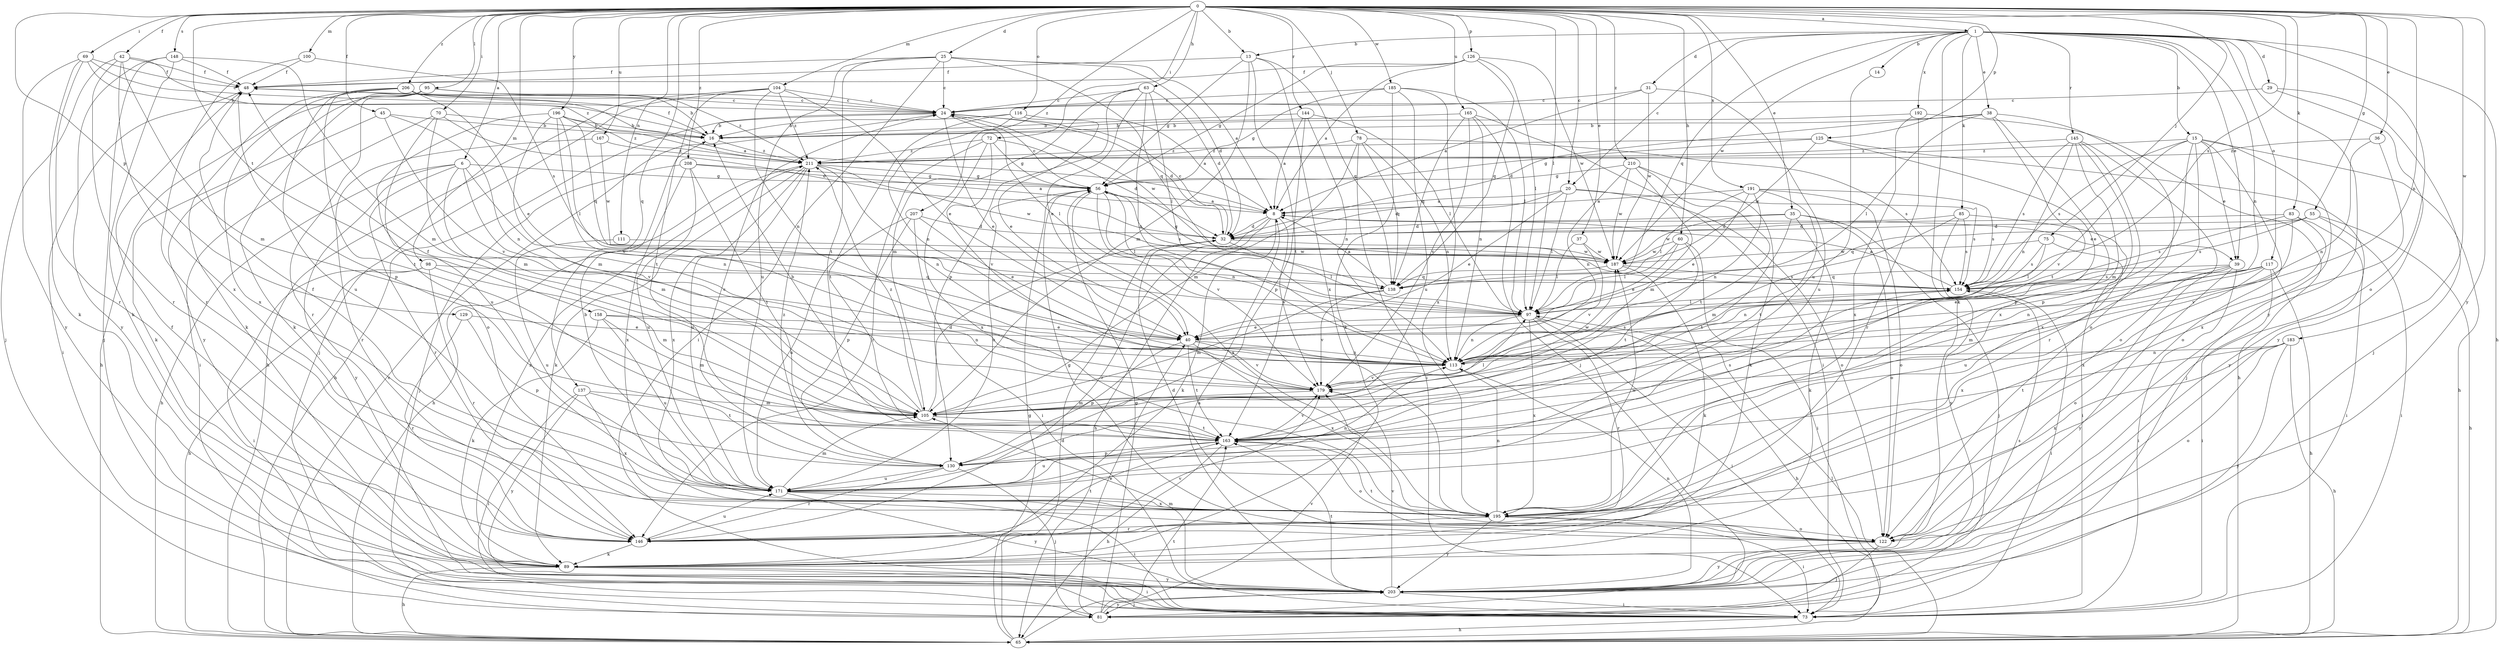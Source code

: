 strict digraph  {
0;
1;
6;
8;
13;
14;
15;
16;
20;
24;
25;
29;
31;
32;
35;
36;
37;
38;
39;
40;
42;
45;
48;
55;
56;
60;
63;
65;
69;
70;
72;
73;
75;
78;
81;
83;
85;
89;
95;
97;
98;
100;
104;
105;
111;
113;
116;
117;
122;
125;
126;
129;
130;
137;
138;
144;
145;
146;
148;
154;
158;
163;
165;
167;
171;
179;
183;
185;
187;
191;
192;
195;
196;
203;
206;
207;
208;
210;
211;
0 -> 1  [label=a];
0 -> 6  [label=a];
0 -> 13  [label=b];
0 -> 20  [label=c];
0 -> 25  [label=d];
0 -> 35  [label=e];
0 -> 36  [label=e];
0 -> 37  [label=e];
0 -> 42  [label=f];
0 -> 45  [label=f];
0 -> 55  [label=g];
0 -> 60  [label=h];
0 -> 63  [label=h];
0 -> 69  [label=i];
0 -> 70  [label=i];
0 -> 72  [label=i];
0 -> 75  [label=j];
0 -> 78  [label=j];
0 -> 83  [label=k];
0 -> 95  [label=l];
0 -> 97  [label=l];
0 -> 98  [label=m];
0 -> 100  [label=m];
0 -> 104  [label=m];
0 -> 111  [label=n];
0 -> 113  [label=n];
0 -> 116  [label=o];
0 -> 125  [label=p];
0 -> 126  [label=p];
0 -> 129  [label=p];
0 -> 137  [label=q];
0 -> 144  [label=r];
0 -> 148  [label=s];
0 -> 154  [label=s];
0 -> 158  [label=t];
0 -> 165  [label=u];
0 -> 167  [label=u];
0 -> 183  [label=w];
0 -> 185  [label=w];
0 -> 191  [label=x];
0 -> 196  [label=y];
0 -> 203  [label=y];
0 -> 206  [label=z];
0 -> 207  [label=z];
0 -> 208  [label=z];
0 -> 210  [label=z];
1 -> 13  [label=b];
1 -> 14  [label=b];
1 -> 15  [label=b];
1 -> 20  [label=c];
1 -> 29  [label=d];
1 -> 31  [label=d];
1 -> 38  [label=e];
1 -> 39  [label=e];
1 -> 65  [label=h];
1 -> 85  [label=k];
1 -> 89  [label=k];
1 -> 113  [label=n];
1 -> 117  [label=o];
1 -> 122  [label=o];
1 -> 138  [label=q];
1 -> 145  [label=r];
1 -> 187  [label=w];
1 -> 192  [label=x];
1 -> 203  [label=y];
6 -> 56  [label=g];
6 -> 65  [label=h];
6 -> 105  [label=m];
6 -> 113  [label=n];
6 -> 146  [label=r];
6 -> 179  [label=v];
6 -> 203  [label=y];
8 -> 32  [label=d];
8 -> 39  [label=e];
8 -> 65  [label=h];
8 -> 89  [label=k];
8 -> 146  [label=r];
8 -> 179  [label=v];
13 -> 48  [label=f];
13 -> 56  [label=g];
13 -> 105  [label=m];
13 -> 138  [label=q];
13 -> 163  [label=t];
13 -> 195  [label=x];
14 -> 171  [label=u];
15 -> 39  [label=e];
15 -> 65  [label=h];
15 -> 81  [label=j];
15 -> 122  [label=o];
15 -> 130  [label=p];
15 -> 146  [label=r];
15 -> 154  [label=s];
15 -> 179  [label=v];
15 -> 211  [label=z];
16 -> 48  [label=f];
16 -> 211  [label=z];
20 -> 8  [label=a];
20 -> 32  [label=d];
20 -> 40  [label=e];
20 -> 97  [label=l];
20 -> 122  [label=o];
20 -> 154  [label=s];
24 -> 16  [label=b];
24 -> 32  [label=d];
24 -> 40  [label=e];
24 -> 65  [label=h];
24 -> 97  [label=l];
24 -> 187  [label=w];
25 -> 8  [label=a];
25 -> 24  [label=c];
25 -> 32  [label=d];
25 -> 48  [label=f];
25 -> 73  [label=i];
25 -> 138  [label=q];
25 -> 163  [label=t];
25 -> 171  [label=u];
29 -> 24  [label=c];
29 -> 81  [label=j];
29 -> 203  [label=y];
31 -> 8  [label=a];
31 -> 24  [label=c];
31 -> 171  [label=u];
31 -> 187  [label=w];
32 -> 24  [label=c];
32 -> 97  [label=l];
32 -> 187  [label=w];
35 -> 32  [label=d];
35 -> 81  [label=j];
35 -> 89  [label=k];
35 -> 122  [label=o];
35 -> 163  [label=t];
35 -> 187  [label=w];
36 -> 113  [label=n];
36 -> 195  [label=x];
36 -> 211  [label=z];
37 -> 97  [label=l];
37 -> 179  [label=v];
37 -> 187  [label=w];
38 -> 16  [label=b];
38 -> 32  [label=d];
38 -> 97  [label=l];
38 -> 122  [label=o];
38 -> 163  [label=t];
38 -> 195  [label=x];
39 -> 73  [label=i];
39 -> 105  [label=m];
39 -> 113  [label=n];
39 -> 122  [label=o];
39 -> 138  [label=q];
39 -> 203  [label=y];
40 -> 113  [label=n];
40 -> 130  [label=p];
40 -> 163  [label=t];
40 -> 179  [label=v];
40 -> 195  [label=x];
42 -> 48  [label=f];
42 -> 81  [label=j];
42 -> 105  [label=m];
42 -> 146  [label=r];
42 -> 195  [label=x];
42 -> 211  [label=z];
45 -> 16  [label=b];
45 -> 89  [label=k];
45 -> 113  [label=n];
45 -> 179  [label=v];
48 -> 24  [label=c];
48 -> 73  [label=i];
48 -> 130  [label=p];
55 -> 32  [label=d];
55 -> 65  [label=h];
55 -> 73  [label=i];
55 -> 138  [label=q];
55 -> 154  [label=s];
56 -> 8  [label=a];
56 -> 24  [label=c];
56 -> 97  [label=l];
56 -> 113  [label=n];
56 -> 154  [label=s];
56 -> 171  [label=u];
56 -> 179  [label=v];
56 -> 195  [label=x];
60 -> 40  [label=e];
60 -> 73  [label=i];
60 -> 97  [label=l];
60 -> 163  [label=t];
60 -> 187  [label=w];
63 -> 24  [label=c];
63 -> 32  [label=d];
63 -> 40  [label=e];
63 -> 97  [label=l];
63 -> 105  [label=m];
63 -> 113  [label=n];
63 -> 130  [label=p];
65 -> 24  [label=c];
65 -> 32  [label=d];
65 -> 56  [label=g];
65 -> 97  [label=l];
65 -> 163  [label=t];
69 -> 16  [label=b];
69 -> 24  [label=c];
69 -> 48  [label=f];
69 -> 89  [label=k];
69 -> 146  [label=r];
69 -> 203  [label=y];
70 -> 16  [label=b];
70 -> 32  [label=d];
70 -> 73  [label=i];
70 -> 105  [label=m];
70 -> 171  [label=u];
72 -> 32  [label=d];
72 -> 56  [label=g];
72 -> 146  [label=r];
72 -> 179  [label=v];
72 -> 195  [label=x];
72 -> 211  [label=z];
73 -> 65  [label=h];
75 -> 97  [label=l];
75 -> 154  [label=s];
75 -> 171  [label=u];
75 -> 187  [label=w];
78 -> 73  [label=i];
78 -> 105  [label=m];
78 -> 113  [label=n];
78 -> 138  [label=q];
78 -> 154  [label=s];
78 -> 211  [label=z];
81 -> 40  [label=e];
81 -> 56  [label=g];
81 -> 179  [label=v];
81 -> 203  [label=y];
83 -> 32  [label=d];
83 -> 73  [label=i];
83 -> 154  [label=s];
83 -> 179  [label=v];
83 -> 195  [label=x];
85 -> 32  [label=d];
85 -> 73  [label=i];
85 -> 105  [label=m];
85 -> 154  [label=s];
85 -> 203  [label=y];
89 -> 48  [label=f];
89 -> 65  [label=h];
89 -> 73  [label=i];
89 -> 179  [label=v];
89 -> 203  [label=y];
89 -> 211  [label=z];
95 -> 24  [label=c];
95 -> 65  [label=h];
95 -> 89  [label=k];
95 -> 146  [label=r];
95 -> 203  [label=y];
95 -> 211  [label=z];
97 -> 40  [label=e];
97 -> 65  [label=h];
97 -> 73  [label=i];
97 -> 113  [label=n];
97 -> 146  [label=r];
97 -> 195  [label=x];
98 -> 65  [label=h];
98 -> 73  [label=i];
98 -> 105  [label=m];
98 -> 138  [label=q];
98 -> 146  [label=r];
100 -> 48  [label=f];
100 -> 146  [label=r];
100 -> 154  [label=s];
104 -> 24  [label=c];
104 -> 40  [label=e];
104 -> 65  [label=h];
104 -> 81  [label=j];
104 -> 113  [label=n];
104 -> 163  [label=t];
104 -> 211  [label=z];
105 -> 16  [label=b];
105 -> 32  [label=d];
105 -> 48  [label=f];
105 -> 97  [label=l];
105 -> 163  [label=t];
105 -> 211  [label=z];
111 -> 171  [label=u];
111 -> 187  [label=w];
113 -> 154  [label=s];
113 -> 179  [label=v];
116 -> 8  [label=a];
116 -> 16  [label=b];
116 -> 40  [label=e];
116 -> 113  [label=n];
116 -> 163  [label=t];
117 -> 40  [label=e];
117 -> 65  [label=h];
117 -> 73  [label=i];
117 -> 113  [label=n];
117 -> 154  [label=s];
117 -> 195  [label=x];
122 -> 32  [label=d];
122 -> 56  [label=g];
122 -> 81  [label=j];
122 -> 163  [label=t];
122 -> 203  [label=y];
125 -> 40  [label=e];
125 -> 56  [label=g];
125 -> 187  [label=w];
125 -> 203  [label=y];
125 -> 211  [label=z];
126 -> 8  [label=a];
126 -> 48  [label=f];
126 -> 56  [label=g];
126 -> 97  [label=l];
126 -> 138  [label=q];
126 -> 187  [label=w];
129 -> 40  [label=e];
129 -> 130  [label=p];
129 -> 146  [label=r];
130 -> 24  [label=c];
130 -> 81  [label=j];
130 -> 146  [label=r];
130 -> 171  [label=u];
130 -> 211  [label=z];
137 -> 73  [label=i];
137 -> 105  [label=m];
137 -> 163  [label=t];
137 -> 195  [label=x];
137 -> 203  [label=y];
138 -> 8  [label=a];
138 -> 105  [label=m];
138 -> 179  [label=v];
144 -> 8  [label=a];
144 -> 16  [label=b];
144 -> 97  [label=l];
144 -> 113  [label=n];
144 -> 130  [label=p];
145 -> 105  [label=m];
145 -> 113  [label=n];
145 -> 122  [label=o];
145 -> 130  [label=p];
145 -> 154  [label=s];
145 -> 195  [label=x];
145 -> 211  [label=z];
146 -> 89  [label=k];
146 -> 163  [label=t];
146 -> 171  [label=u];
148 -> 48  [label=f];
148 -> 81  [label=j];
148 -> 89  [label=k];
148 -> 105  [label=m];
148 -> 203  [label=y];
154 -> 8  [label=a];
154 -> 73  [label=i];
154 -> 97  [label=l];
158 -> 40  [label=e];
158 -> 89  [label=k];
158 -> 105  [label=m];
158 -> 113  [label=n];
158 -> 171  [label=u];
163 -> 65  [label=h];
163 -> 122  [label=o];
163 -> 130  [label=p];
163 -> 154  [label=s];
163 -> 171  [label=u];
163 -> 179  [label=v];
165 -> 16  [label=b];
165 -> 73  [label=i];
165 -> 81  [label=j];
165 -> 113  [label=n];
165 -> 138  [label=q];
165 -> 179  [label=v];
167 -> 146  [label=r];
167 -> 187  [label=w];
167 -> 211  [label=z];
171 -> 16  [label=b];
171 -> 48  [label=f];
171 -> 73  [label=i];
171 -> 105  [label=m];
171 -> 113  [label=n];
171 -> 195  [label=x];
171 -> 203  [label=y];
179 -> 105  [label=m];
179 -> 187  [label=w];
183 -> 65  [label=h];
183 -> 113  [label=n];
183 -> 122  [label=o];
183 -> 163  [label=t];
183 -> 195  [label=x];
183 -> 203  [label=y];
185 -> 24  [label=c];
185 -> 56  [label=g];
185 -> 89  [label=k];
185 -> 97  [label=l];
185 -> 171  [label=u];
185 -> 195  [label=x];
187 -> 56  [label=g];
187 -> 89  [label=k];
187 -> 138  [label=q];
187 -> 154  [label=s];
191 -> 8  [label=a];
191 -> 40  [label=e];
191 -> 97  [label=l];
191 -> 113  [label=n];
191 -> 122  [label=o];
191 -> 154  [label=s];
191 -> 163  [label=t];
192 -> 16  [label=b];
192 -> 65  [label=h];
192 -> 146  [label=r];
192 -> 195  [label=x];
195 -> 73  [label=i];
195 -> 113  [label=n];
195 -> 122  [label=o];
195 -> 146  [label=r];
195 -> 187  [label=w];
195 -> 203  [label=y];
196 -> 16  [label=b];
196 -> 97  [label=l];
196 -> 105  [label=m];
196 -> 122  [label=o];
196 -> 138  [label=q];
196 -> 179  [label=v];
196 -> 211  [label=z];
203 -> 8  [label=a];
203 -> 73  [label=i];
203 -> 81  [label=j];
203 -> 105  [label=m];
203 -> 113  [label=n];
203 -> 154  [label=s];
203 -> 163  [label=t];
203 -> 179  [label=v];
206 -> 8  [label=a];
206 -> 16  [label=b];
206 -> 24  [label=c];
206 -> 40  [label=e];
206 -> 89  [label=k];
206 -> 163  [label=t];
206 -> 171  [label=u];
206 -> 195  [label=x];
207 -> 32  [label=d];
207 -> 40  [label=e];
207 -> 73  [label=i];
207 -> 130  [label=p];
207 -> 171  [label=u];
208 -> 8  [label=a];
208 -> 56  [label=g];
208 -> 81  [label=j];
208 -> 163  [label=t];
208 -> 171  [label=u];
208 -> 195  [label=x];
210 -> 56  [label=g];
210 -> 89  [label=k];
210 -> 105  [label=m];
210 -> 113  [label=n];
210 -> 163  [label=t];
210 -> 187  [label=w];
211 -> 56  [label=g];
211 -> 65  [label=h];
211 -> 89  [label=k];
211 -> 113  [label=n];
211 -> 171  [label=u];
211 -> 187  [label=w];
211 -> 195  [label=x];
}
